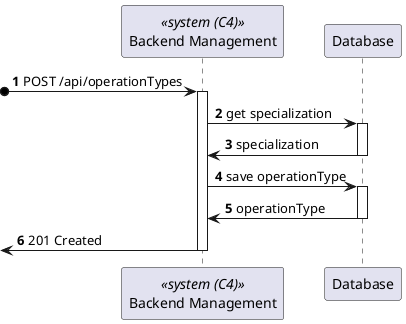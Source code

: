 @startuml

autonumber
participant BE as "Backend Management" <<system (C4)>>
participant DB as "Database"

?o-> BE : POST /api/operationTypes
activate BE

BE -> DB : get specialization

activate DB 

DB -> BE : specialization

deactivate DB 

BE -> DB : save operationType

activate DB 

DB -> BE : operationType 

deactivate DB 

<- BE : 201 Created

deactivate BE

@enduml